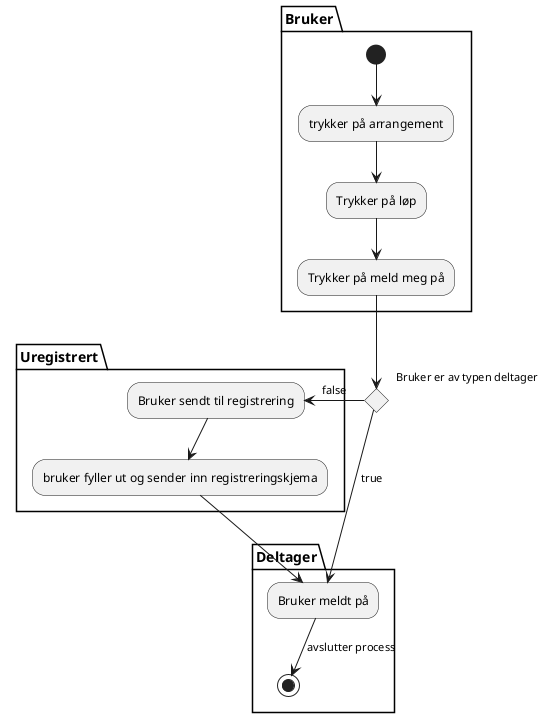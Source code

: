 @startuml
partition Bruker {
(*) --> "trykker på arrangement"
"trykker på arrangement" --> "Trykker på løp"
--> "Trykker på meld meg på"
}
if "Bruker er av typen deltager" then
partition Deltager {
  -->[true] "Bruker meldt på"
  -->[avslutter process] (*)
}
else
partition Uregistrert {
  ->[false] "Bruker sendt til registrering"
  --> "bruker fyller ut og sender inn registreringskjema"
  --> "Bruker meldt på"
  }
endif
@enduml